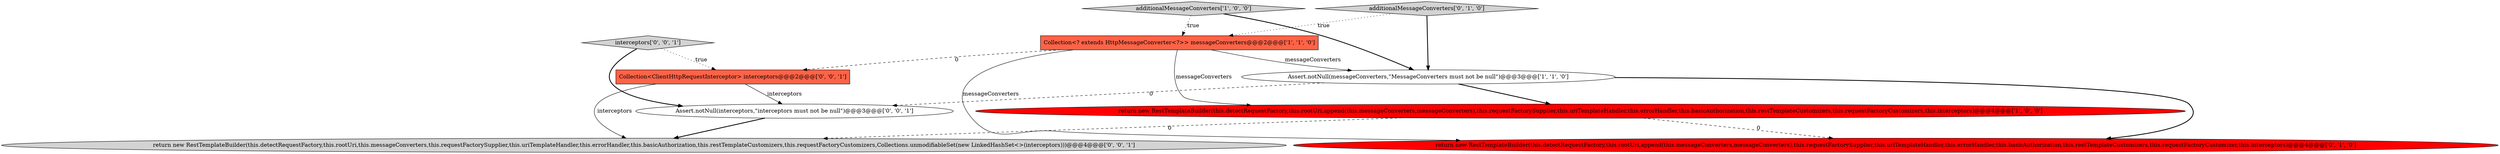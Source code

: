 digraph {
2 [style = filled, label = "additionalMessageConverters['1', '0', '0']", fillcolor = lightgray, shape = diamond image = "AAA0AAABBB1BBB"];
0 [style = filled, label = "Collection<? extends HttpMessageConverter<?>> messageConverters@@@2@@@['1', '1', '0']", fillcolor = tomato, shape = box image = "AAA0AAABBB1BBB"];
8 [style = filled, label = "Collection<ClientHttpRequestInterceptor> interceptors@@@2@@@['0', '0', '1']", fillcolor = tomato, shape = box image = "AAA0AAABBB3BBB"];
3 [style = filled, label = "return new RestTemplateBuilder(this.detectRequestFactory,this.rootUri,append(this.messageConverters,messageConverters),this.requestFactorySupplier,this.uriTemplateHandler,this.errorHandler,this.basicAuthorization,this.restTemplateCustomizers,this.requestFactoryCustomizers,this.interceptors)@@@4@@@['1', '0', '0']", fillcolor = red, shape = ellipse image = "AAA1AAABBB1BBB"];
5 [style = filled, label = "additionalMessageConverters['0', '1', '0']", fillcolor = lightgray, shape = diamond image = "AAA0AAABBB2BBB"];
4 [style = filled, label = "return new RestTemplateBuilder(this.detectRequestFactory,this.rootUri,append(this.messageConverters,messageConverters),this.requestFactorySupplier,this.uriTemplateHandler,this.errorHandler,this.basicAuthorization,this.restTemplateCustomizers,this.requestFactoryCustomizer,this.interceptors)@@@4@@@['0', '1', '0']", fillcolor = red, shape = ellipse image = "AAA1AAABBB2BBB"];
9 [style = filled, label = "interceptors['0', '0', '1']", fillcolor = lightgray, shape = diamond image = "AAA0AAABBB3BBB"];
7 [style = filled, label = "Assert.notNull(interceptors,\"interceptors must not be null\")@@@3@@@['0', '0', '1']", fillcolor = white, shape = ellipse image = "AAA0AAABBB3BBB"];
6 [style = filled, label = "return new RestTemplateBuilder(this.detectRequestFactory,this.rootUri,this.messageConverters,this.requestFactorySupplier,this.uriTemplateHandler,this.errorHandler,this.basicAuthorization,this.restTemplateCustomizers,this.requestFactoryCustomizers,Collections.unmodifiableSet(new LinkedHashSet<>(interceptors)))@@@4@@@['0', '0', '1']", fillcolor = lightgray, shape = ellipse image = "AAA0AAABBB3BBB"];
1 [style = filled, label = "Assert.notNull(messageConverters,\"MessageConverters must not be null\")@@@3@@@['1', '1', '0']", fillcolor = white, shape = ellipse image = "AAA0AAABBB1BBB"];
1->3 [style = bold, label=""];
0->3 [style = solid, label="messageConverters"];
5->1 [style = bold, label=""];
0->8 [style = dashed, label="0"];
1->4 [style = bold, label=""];
3->6 [style = dashed, label="0"];
2->0 [style = dotted, label="true"];
0->4 [style = solid, label="messageConverters"];
5->0 [style = dotted, label="true"];
8->7 [style = solid, label="interceptors"];
1->7 [style = dashed, label="0"];
9->7 [style = bold, label=""];
8->6 [style = solid, label="interceptors"];
3->4 [style = dashed, label="0"];
0->1 [style = solid, label="messageConverters"];
2->1 [style = bold, label=""];
7->6 [style = bold, label=""];
9->8 [style = dotted, label="true"];
}
